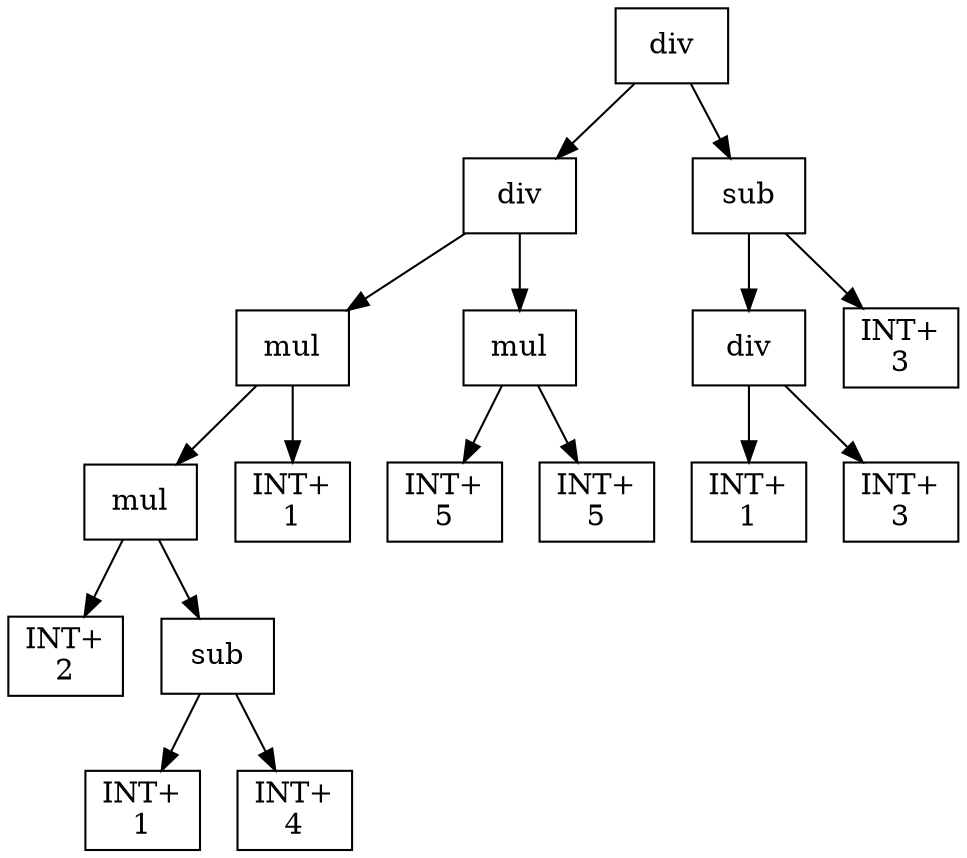digraph expr {
  node [shape=box];
  n1 [label="div"];
  n2 [label="div"];
  n3 [label="mul"];
  n4 [label="mul"];
  n5 [label="INT+\n2"];
  n6 [label="sub"];
  n7 [label="INT+\n1"];
  n8 [label="INT+\n4"];
  n6 -> n7;
  n6 -> n8;
  n4 -> n5;
  n4 -> n6;
  n9 [label="INT+\n1"];
  n3 -> n4;
  n3 -> n9;
  n10 [label="mul"];
  n11 [label="INT+\n5"];
  n12 [label="INT+\n5"];
  n10 -> n11;
  n10 -> n12;
  n2 -> n3;
  n2 -> n10;
  n13 [label="sub"];
  n14 [label="div"];
  n15 [label="INT+\n1"];
  n16 [label="INT+\n3"];
  n14 -> n15;
  n14 -> n16;
  n17 [label="INT+\n3"];
  n13 -> n14;
  n13 -> n17;
  n1 -> n2;
  n1 -> n13;
}
